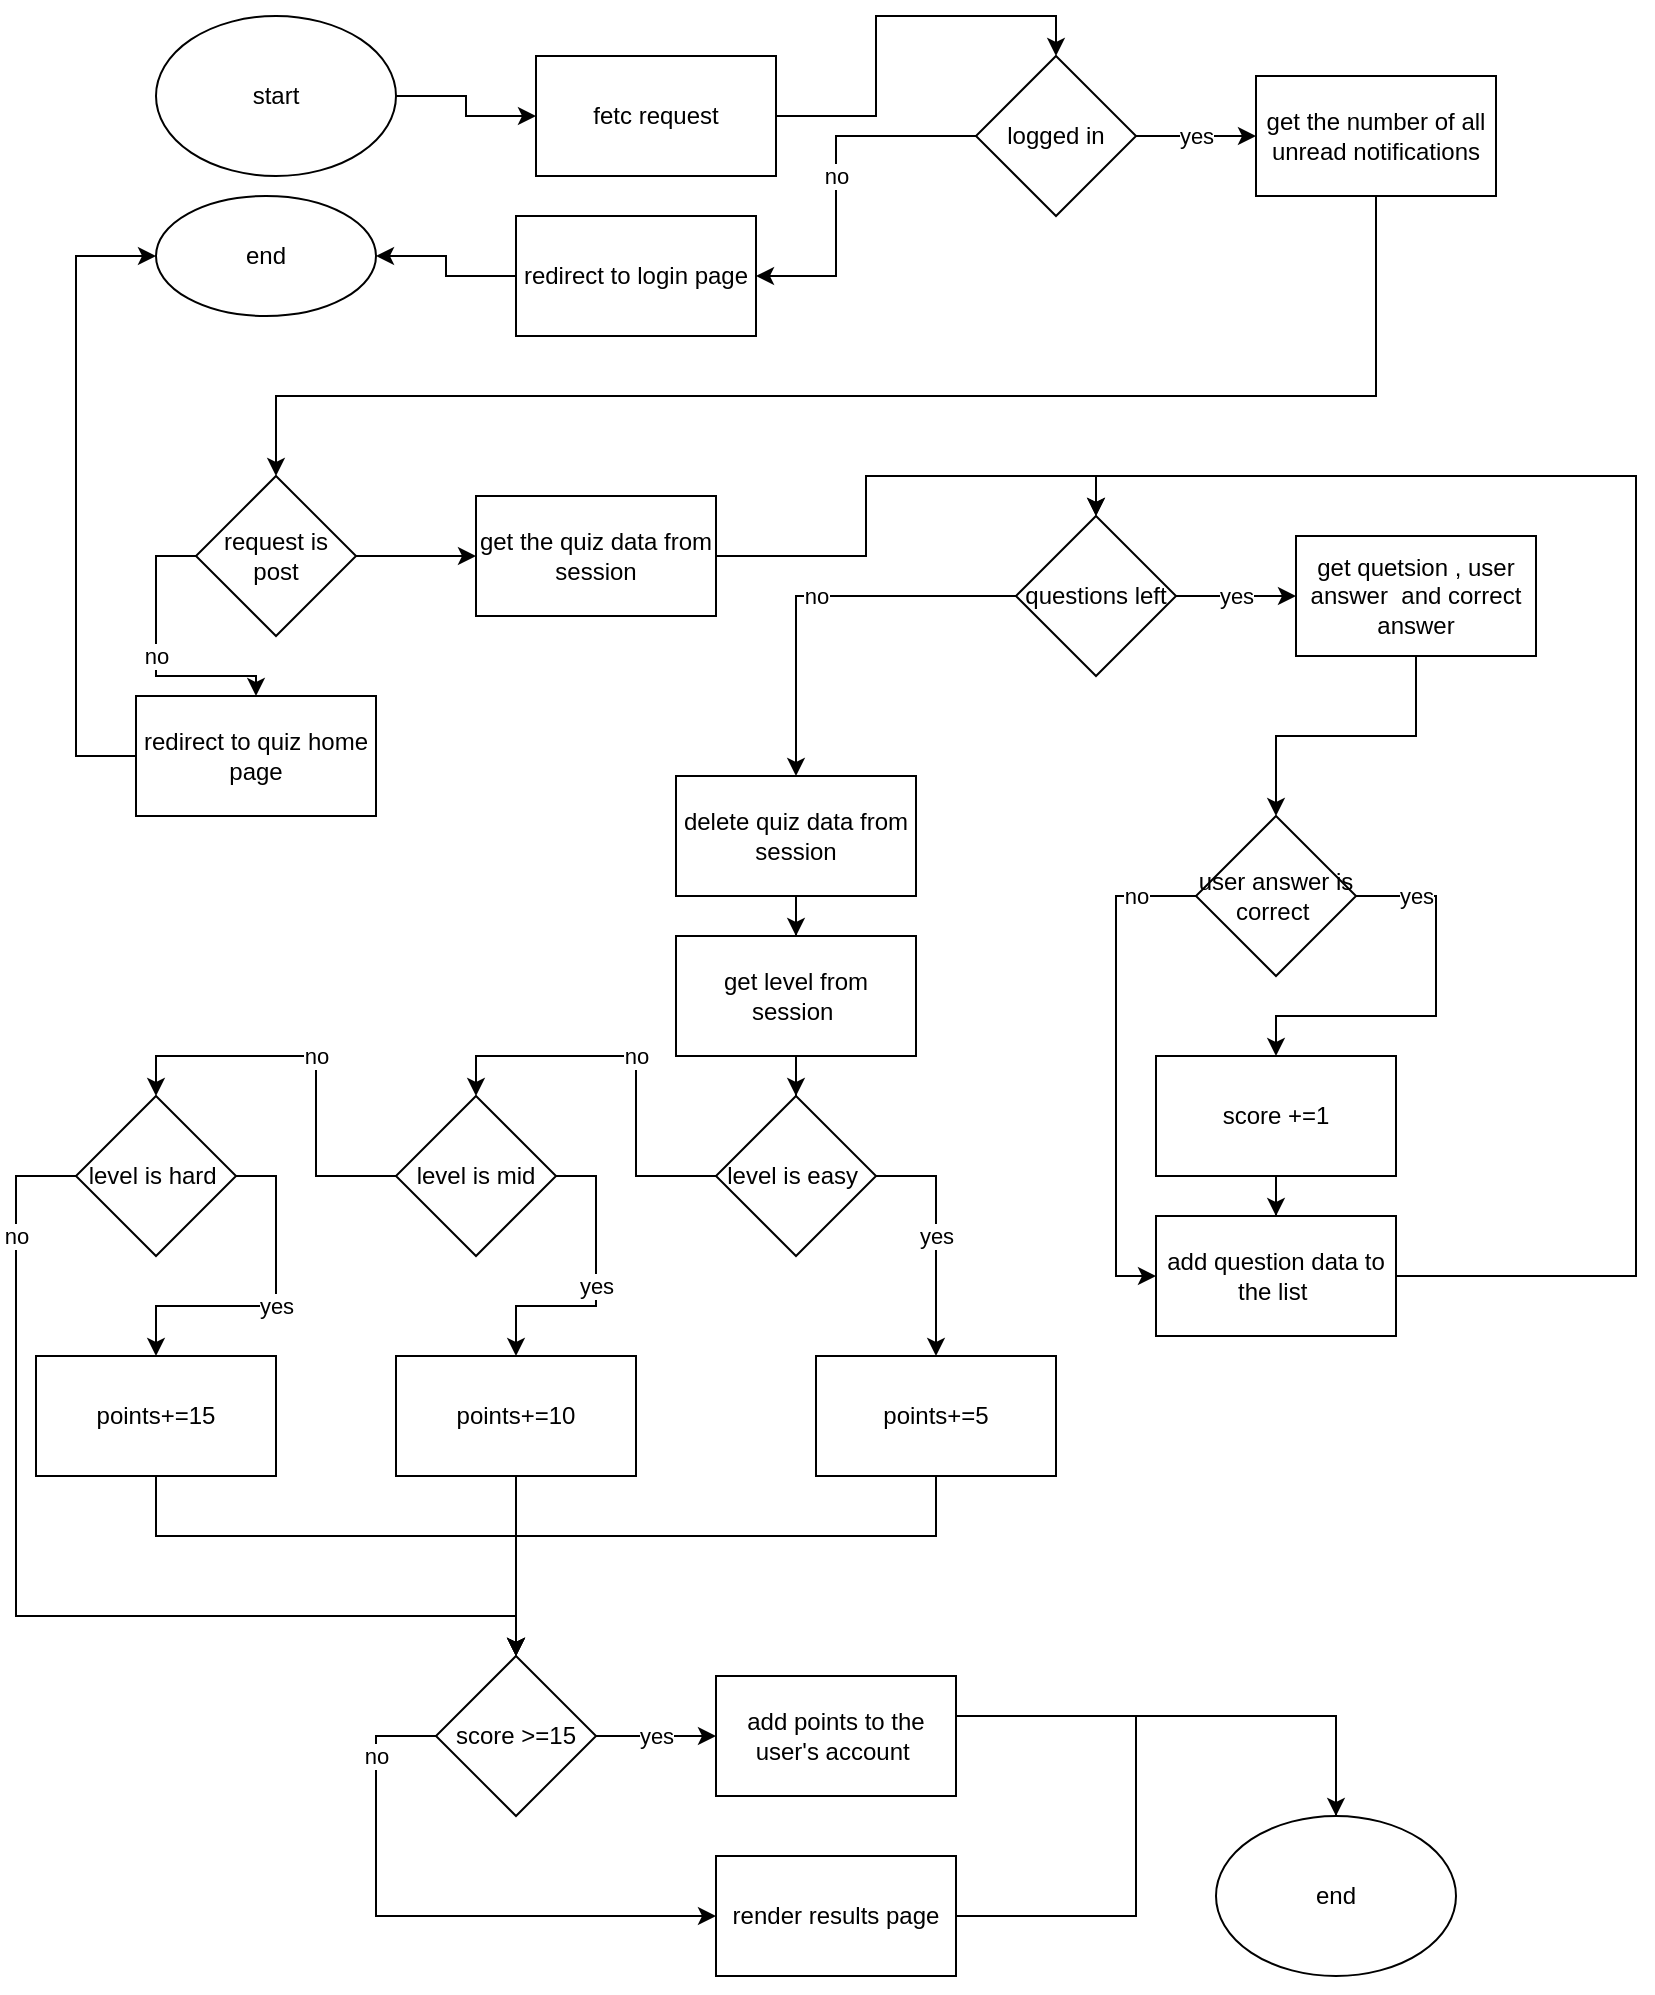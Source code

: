 <mxfile version="24.0.4" type="device">
  <diagram name="Page-1" id="DC2xZJmEquS1sfnQSpFJ">
    <mxGraphModel dx="1276" dy="606" grid="1" gridSize="10" guides="1" tooltips="1" connect="1" arrows="1" fold="1" page="1" pageScale="1" pageWidth="850" pageHeight="1100" math="0" shadow="0">
      <root>
        <mxCell id="0" />
        <mxCell id="1" parent="0" />
        <mxCell id="agCjhB-TfCYXXtRwyoT0-4" value="" style="edgeStyle=orthogonalEdgeStyle;rounded=0;orthogonalLoop=1;jettySize=auto;html=1;" edge="1" parent="1" source="agCjhB-TfCYXXtRwyoT0-1" target="agCjhB-TfCYXXtRwyoT0-3">
          <mxGeometry relative="1" as="geometry" />
        </mxCell>
        <mxCell id="agCjhB-TfCYXXtRwyoT0-1" value="start" style="ellipse;whiteSpace=wrap;html=1;" vertex="1" parent="1">
          <mxGeometry x="80" y="40" width="120" height="80" as="geometry" />
        </mxCell>
        <mxCell id="agCjhB-TfCYXXtRwyoT0-7" value="yes" style="edgeStyle=orthogonalEdgeStyle;rounded=0;orthogonalLoop=1;jettySize=auto;html=1;" edge="1" parent="1" source="agCjhB-TfCYXXtRwyoT0-2" target="agCjhB-TfCYXXtRwyoT0-6">
          <mxGeometry relative="1" as="geometry" />
        </mxCell>
        <mxCell id="agCjhB-TfCYXXtRwyoT0-49" value="no" style="edgeStyle=orthogonalEdgeStyle;rounded=0;orthogonalLoop=1;jettySize=auto;html=1;" edge="1" parent="1" source="agCjhB-TfCYXXtRwyoT0-2" target="agCjhB-TfCYXXtRwyoT0-50">
          <mxGeometry relative="1" as="geometry">
            <mxPoint x="470" y="200" as="targetPoint" />
            <Array as="points">
              <mxPoint x="420" y="100" />
              <mxPoint x="420" y="170" />
            </Array>
          </mxGeometry>
        </mxCell>
        <mxCell id="agCjhB-TfCYXXtRwyoT0-2" value="logged in" style="rhombus;whiteSpace=wrap;html=1;" vertex="1" parent="1">
          <mxGeometry x="490" y="60" width="80" height="80" as="geometry" />
        </mxCell>
        <mxCell id="agCjhB-TfCYXXtRwyoT0-3" value="fetc request" style="rounded=0;whiteSpace=wrap;html=1;" vertex="1" parent="1">
          <mxGeometry x="270" y="60" width="120" height="60" as="geometry" />
        </mxCell>
        <mxCell id="agCjhB-TfCYXXtRwyoT0-5" style="edgeStyle=orthogonalEdgeStyle;rounded=0;orthogonalLoop=1;jettySize=auto;html=1;entryX=0.5;entryY=0;entryDx=0;entryDy=0;" edge="1" parent="1" source="agCjhB-TfCYXXtRwyoT0-3" target="agCjhB-TfCYXXtRwyoT0-2">
          <mxGeometry relative="1" as="geometry" />
        </mxCell>
        <mxCell id="agCjhB-TfCYXXtRwyoT0-10" value="" style="edgeStyle=orthogonalEdgeStyle;rounded=0;orthogonalLoop=1;jettySize=auto;html=1;" edge="1" parent="1" source="agCjhB-TfCYXXtRwyoT0-6" target="agCjhB-TfCYXXtRwyoT0-9">
          <mxGeometry relative="1" as="geometry">
            <Array as="points">
              <mxPoint x="690" y="230" />
              <mxPoint x="140" y="230" />
            </Array>
          </mxGeometry>
        </mxCell>
        <mxCell id="agCjhB-TfCYXXtRwyoT0-6" value="get the number of all unread notifications" style="whiteSpace=wrap;html=1;" vertex="1" parent="1">
          <mxGeometry x="630" y="70" width="120" height="60" as="geometry" />
        </mxCell>
        <mxCell id="agCjhB-TfCYXXtRwyoT0-12" value="" style="edgeStyle=orthogonalEdgeStyle;rounded=0;orthogonalLoop=1;jettySize=auto;html=1;" edge="1" parent="1" source="agCjhB-TfCYXXtRwyoT0-9" target="agCjhB-TfCYXXtRwyoT0-11">
          <mxGeometry relative="1" as="geometry" />
        </mxCell>
        <mxCell id="agCjhB-TfCYXXtRwyoT0-54" value="no" style="edgeStyle=orthogonalEdgeStyle;rounded=0;orthogonalLoop=1;jettySize=auto;html=1;exitX=0;exitY=0.5;exitDx=0;exitDy=0;" edge="1" parent="1" source="agCjhB-TfCYXXtRwyoT0-9" target="agCjhB-TfCYXXtRwyoT0-53">
          <mxGeometry relative="1" as="geometry" />
        </mxCell>
        <mxCell id="agCjhB-TfCYXXtRwyoT0-9" value="request is post" style="rhombus;whiteSpace=wrap;html=1;" vertex="1" parent="1">
          <mxGeometry x="100" y="270" width="80" height="80" as="geometry" />
        </mxCell>
        <mxCell id="agCjhB-TfCYXXtRwyoT0-14" value="" style="edgeStyle=orthogonalEdgeStyle;rounded=0;orthogonalLoop=1;jettySize=auto;html=1;entryX=0.5;entryY=0;entryDx=0;entryDy=0;" edge="1" parent="1" source="agCjhB-TfCYXXtRwyoT0-11" target="agCjhB-TfCYXXtRwyoT0-15">
          <mxGeometry relative="1" as="geometry">
            <mxPoint x="440" y="310" as="targetPoint" />
          </mxGeometry>
        </mxCell>
        <mxCell id="agCjhB-TfCYXXtRwyoT0-11" value="get the quiz data from session" style="whiteSpace=wrap;html=1;" vertex="1" parent="1">
          <mxGeometry x="240" y="280" width="120" height="60" as="geometry" />
        </mxCell>
        <mxCell id="agCjhB-TfCYXXtRwyoT0-17" value="yes" style="edgeStyle=orthogonalEdgeStyle;rounded=0;orthogonalLoop=1;jettySize=auto;html=1;" edge="1" parent="1" source="agCjhB-TfCYXXtRwyoT0-15" target="agCjhB-TfCYXXtRwyoT0-16">
          <mxGeometry relative="1" as="geometry" />
        </mxCell>
        <mxCell id="agCjhB-TfCYXXtRwyoT0-26" value="no" style="edgeStyle=orthogonalEdgeStyle;rounded=0;orthogonalLoop=1;jettySize=auto;html=1;" edge="1" parent="1" source="agCjhB-TfCYXXtRwyoT0-15" target="agCjhB-TfCYXXtRwyoT0-25">
          <mxGeometry relative="1" as="geometry" />
        </mxCell>
        <mxCell id="agCjhB-TfCYXXtRwyoT0-15" value="questions left" style="rhombus;whiteSpace=wrap;html=1;" vertex="1" parent="1">
          <mxGeometry x="510" y="290" width="80" height="80" as="geometry" />
        </mxCell>
        <mxCell id="agCjhB-TfCYXXtRwyoT0-24" value="" style="edgeStyle=orthogonalEdgeStyle;rounded=0;orthogonalLoop=1;jettySize=auto;html=1;" edge="1" parent="1" source="agCjhB-TfCYXXtRwyoT0-16" target="agCjhB-TfCYXXtRwyoT0-18">
          <mxGeometry relative="1" as="geometry" />
        </mxCell>
        <mxCell id="agCjhB-TfCYXXtRwyoT0-16" value="get quetsion , user answer&amp;nbsp; and correct answer" style="whiteSpace=wrap;html=1;" vertex="1" parent="1">
          <mxGeometry x="650" y="300" width="120" height="60" as="geometry" />
        </mxCell>
        <mxCell id="agCjhB-TfCYXXtRwyoT0-21" value="yes" style="edgeStyle=orthogonalEdgeStyle;rounded=0;orthogonalLoop=1;jettySize=auto;html=1;exitX=1;exitY=0.5;exitDx=0;exitDy=0;" edge="1" parent="1" source="agCjhB-TfCYXXtRwyoT0-18" target="agCjhB-TfCYXXtRwyoT0-20">
          <mxGeometry x="-0.7" relative="1" as="geometry">
            <Array as="points">
              <mxPoint x="720" y="480" />
              <mxPoint x="720" y="540" />
              <mxPoint x="640" y="540" />
            </Array>
            <mxPoint as="offset" />
          </mxGeometry>
        </mxCell>
        <mxCell id="agCjhB-TfCYXXtRwyoT0-56" value="no" style="edgeStyle=orthogonalEdgeStyle;rounded=0;orthogonalLoop=1;jettySize=auto;html=1;entryX=0;entryY=0.5;entryDx=0;entryDy=0;" edge="1" parent="1" source="agCjhB-TfCYXXtRwyoT0-18" target="agCjhB-TfCYXXtRwyoT0-22">
          <mxGeometry x="-0.76" relative="1" as="geometry">
            <Array as="points">
              <mxPoint x="560" y="480" />
              <mxPoint x="560" y="670" />
            </Array>
            <mxPoint as="offset" />
          </mxGeometry>
        </mxCell>
        <mxCell id="agCjhB-TfCYXXtRwyoT0-18" value="user answer is correct&amp;nbsp;" style="rhombus;whiteSpace=wrap;html=1;" vertex="1" parent="1">
          <mxGeometry x="600" y="440" width="80" height="80" as="geometry" />
        </mxCell>
        <mxCell id="agCjhB-TfCYXXtRwyoT0-23" value="" style="edgeStyle=orthogonalEdgeStyle;rounded=0;orthogonalLoop=1;jettySize=auto;html=1;" edge="1" parent="1" source="agCjhB-TfCYXXtRwyoT0-20" target="agCjhB-TfCYXXtRwyoT0-22">
          <mxGeometry relative="1" as="geometry" />
        </mxCell>
        <mxCell id="agCjhB-TfCYXXtRwyoT0-20" value="score +=1" style="whiteSpace=wrap;html=1;" vertex="1" parent="1">
          <mxGeometry x="580" y="560" width="120" height="60" as="geometry" />
        </mxCell>
        <mxCell id="agCjhB-TfCYXXtRwyoT0-42" style="edgeStyle=orthogonalEdgeStyle;rounded=0;orthogonalLoop=1;jettySize=auto;html=1;entryX=0.5;entryY=0;entryDx=0;entryDy=0;" edge="1" parent="1" source="agCjhB-TfCYXXtRwyoT0-22" target="agCjhB-TfCYXXtRwyoT0-15">
          <mxGeometry relative="1" as="geometry">
            <Array as="points">
              <mxPoint x="820" y="670" />
              <mxPoint x="820" y="270" />
              <mxPoint x="550" y="270" />
            </Array>
          </mxGeometry>
        </mxCell>
        <mxCell id="agCjhB-TfCYXXtRwyoT0-22" value="add question data to the list&amp;nbsp;" style="whiteSpace=wrap;html=1;" vertex="1" parent="1">
          <mxGeometry x="580" y="640" width="120" height="60" as="geometry" />
        </mxCell>
        <mxCell id="agCjhB-TfCYXXtRwyoT0-28" value="" style="edgeStyle=orthogonalEdgeStyle;rounded=0;orthogonalLoop=1;jettySize=auto;html=1;" edge="1" parent="1" source="agCjhB-TfCYXXtRwyoT0-25" target="agCjhB-TfCYXXtRwyoT0-27">
          <mxGeometry relative="1" as="geometry" />
        </mxCell>
        <mxCell id="agCjhB-TfCYXXtRwyoT0-25" value="delete quiz data from session" style="whiteSpace=wrap;html=1;" vertex="1" parent="1">
          <mxGeometry x="340" y="420" width="120" height="60" as="geometry" />
        </mxCell>
        <mxCell id="agCjhB-TfCYXXtRwyoT0-30" value="" style="edgeStyle=orthogonalEdgeStyle;rounded=0;orthogonalLoop=1;jettySize=auto;html=1;" edge="1" parent="1" source="agCjhB-TfCYXXtRwyoT0-27" target="agCjhB-TfCYXXtRwyoT0-29">
          <mxGeometry relative="1" as="geometry" />
        </mxCell>
        <mxCell id="agCjhB-TfCYXXtRwyoT0-27" value="get level from session&amp;nbsp;" style="whiteSpace=wrap;html=1;" vertex="1" parent="1">
          <mxGeometry x="340" y="500" width="120" height="60" as="geometry" />
        </mxCell>
        <mxCell id="agCjhB-TfCYXXtRwyoT0-32" value="no" style="edgeStyle=orthogonalEdgeStyle;rounded=0;orthogonalLoop=1;jettySize=auto;html=1;entryX=0.5;entryY=0;entryDx=0;entryDy=0;" edge="1" parent="1" source="agCjhB-TfCYXXtRwyoT0-29" target="agCjhB-TfCYXXtRwyoT0-31">
          <mxGeometry relative="1" as="geometry" />
        </mxCell>
        <mxCell id="agCjhB-TfCYXXtRwyoT0-36" value="yes" style="edgeStyle=orthogonalEdgeStyle;rounded=0;orthogonalLoop=1;jettySize=auto;html=1;exitX=1;exitY=0.5;exitDx=0;exitDy=0;" edge="1" parent="1" source="agCjhB-TfCYXXtRwyoT0-29" target="agCjhB-TfCYXXtRwyoT0-35">
          <mxGeometry relative="1" as="geometry" />
        </mxCell>
        <mxCell id="agCjhB-TfCYXXtRwyoT0-29" value="level is easy&amp;nbsp;" style="rhombus;whiteSpace=wrap;html=1;" vertex="1" parent="1">
          <mxGeometry x="360" y="580" width="80" height="80" as="geometry" />
        </mxCell>
        <mxCell id="agCjhB-TfCYXXtRwyoT0-34" value="no" style="edgeStyle=orthogonalEdgeStyle;rounded=0;orthogonalLoop=1;jettySize=auto;html=1;entryX=0.5;entryY=0;entryDx=0;entryDy=0;" edge="1" parent="1" source="agCjhB-TfCYXXtRwyoT0-31" target="agCjhB-TfCYXXtRwyoT0-33">
          <mxGeometry relative="1" as="geometry">
            <mxPoint x="120" y="620" as="targetPoint" />
          </mxGeometry>
        </mxCell>
        <mxCell id="agCjhB-TfCYXXtRwyoT0-40" value="yes" style="edgeStyle=orthogonalEdgeStyle;rounded=0;orthogonalLoop=1;jettySize=auto;html=1;exitX=1;exitY=0.5;exitDx=0;exitDy=0;" edge="1" parent="1" source="agCjhB-TfCYXXtRwyoT0-31" target="agCjhB-TfCYXXtRwyoT0-37">
          <mxGeometry relative="1" as="geometry" />
        </mxCell>
        <mxCell id="agCjhB-TfCYXXtRwyoT0-31" value="level is mid" style="rhombus;whiteSpace=wrap;html=1;" vertex="1" parent="1">
          <mxGeometry x="200" y="580" width="80" height="80" as="geometry" />
        </mxCell>
        <mxCell id="agCjhB-TfCYXXtRwyoT0-39" value="yes" style="edgeStyle=orthogonalEdgeStyle;rounded=0;orthogonalLoop=1;jettySize=auto;html=1;entryX=0.5;entryY=0;entryDx=0;entryDy=0;exitX=1;exitY=0.5;exitDx=0;exitDy=0;" edge="1" parent="1" source="agCjhB-TfCYXXtRwyoT0-33" target="agCjhB-TfCYXXtRwyoT0-38">
          <mxGeometry relative="1" as="geometry" />
        </mxCell>
        <mxCell id="agCjhB-TfCYXXtRwyoT0-64" value="no" style="edgeStyle=orthogonalEdgeStyle;rounded=0;orthogonalLoop=1;jettySize=auto;html=1;" edge="1" parent="1" source="agCjhB-TfCYXXtRwyoT0-33" target="agCjhB-TfCYXXtRwyoT0-43">
          <mxGeometry x="-0.769" relative="1" as="geometry">
            <Array as="points">
              <mxPoint x="10" y="620" />
              <mxPoint x="10" y="840" />
              <mxPoint x="260" y="840" />
            </Array>
            <mxPoint as="offset" />
          </mxGeometry>
        </mxCell>
        <mxCell id="agCjhB-TfCYXXtRwyoT0-33" value="level is hard&amp;nbsp;" style="rhombus;whiteSpace=wrap;html=1;" vertex="1" parent="1">
          <mxGeometry x="40" y="580" width="80" height="80" as="geometry" />
        </mxCell>
        <mxCell id="agCjhB-TfCYXXtRwyoT0-46" style="edgeStyle=orthogonalEdgeStyle;rounded=0;orthogonalLoop=1;jettySize=auto;html=1;" edge="1" parent="1" source="agCjhB-TfCYXXtRwyoT0-35" target="agCjhB-TfCYXXtRwyoT0-43">
          <mxGeometry relative="1" as="geometry">
            <Array as="points">
              <mxPoint x="470" y="800" />
              <mxPoint x="260" y="800" />
            </Array>
          </mxGeometry>
        </mxCell>
        <mxCell id="agCjhB-TfCYXXtRwyoT0-35" value="points+=5" style="whiteSpace=wrap;html=1;" vertex="1" parent="1">
          <mxGeometry x="410" y="710" width="120" height="60" as="geometry" />
        </mxCell>
        <mxCell id="agCjhB-TfCYXXtRwyoT0-45" style="edgeStyle=orthogonalEdgeStyle;rounded=0;orthogonalLoop=1;jettySize=auto;html=1;" edge="1" parent="1" source="agCjhB-TfCYXXtRwyoT0-37">
          <mxGeometry relative="1" as="geometry">
            <mxPoint x="260" y="860" as="targetPoint" />
          </mxGeometry>
        </mxCell>
        <mxCell id="agCjhB-TfCYXXtRwyoT0-37" value="points+=10" style="whiteSpace=wrap;html=1;" vertex="1" parent="1">
          <mxGeometry x="200" y="710" width="120" height="60" as="geometry" />
        </mxCell>
        <mxCell id="agCjhB-TfCYXXtRwyoT0-44" style="edgeStyle=orthogonalEdgeStyle;rounded=0;orthogonalLoop=1;jettySize=auto;html=1;" edge="1" parent="1" source="agCjhB-TfCYXXtRwyoT0-38" target="agCjhB-TfCYXXtRwyoT0-43">
          <mxGeometry relative="1" as="geometry">
            <Array as="points">
              <mxPoint x="80" y="800" />
              <mxPoint x="260" y="800" />
            </Array>
          </mxGeometry>
        </mxCell>
        <mxCell id="agCjhB-TfCYXXtRwyoT0-38" value="points+=15" style="whiteSpace=wrap;html=1;" vertex="1" parent="1">
          <mxGeometry x="20" y="710" width="120" height="60" as="geometry" />
        </mxCell>
        <mxCell id="agCjhB-TfCYXXtRwyoT0-48" value="yes" style="edgeStyle=orthogonalEdgeStyle;rounded=0;orthogonalLoop=1;jettySize=auto;html=1;" edge="1" parent="1" source="agCjhB-TfCYXXtRwyoT0-43" target="agCjhB-TfCYXXtRwyoT0-47">
          <mxGeometry relative="1" as="geometry" />
        </mxCell>
        <mxCell id="agCjhB-TfCYXXtRwyoT0-60" value="no" style="edgeStyle=orthogonalEdgeStyle;rounded=0;orthogonalLoop=1;jettySize=auto;html=1;" edge="1" parent="1" source="agCjhB-TfCYXXtRwyoT0-43" target="agCjhB-TfCYXXtRwyoT0-58">
          <mxGeometry x="-0.724" relative="1" as="geometry">
            <Array as="points">
              <mxPoint x="190" y="900" />
              <mxPoint x="190" y="990" />
            </Array>
            <mxPoint as="offset" />
          </mxGeometry>
        </mxCell>
        <mxCell id="agCjhB-TfCYXXtRwyoT0-43" value="score &amp;gt;=15" style="rhombus;whiteSpace=wrap;html=1;" vertex="1" parent="1">
          <mxGeometry x="220" y="860" width="80" height="80" as="geometry" />
        </mxCell>
        <mxCell id="agCjhB-TfCYXXtRwyoT0-62" style="edgeStyle=orthogonalEdgeStyle;rounded=0;orthogonalLoop=1;jettySize=auto;html=1;entryX=0.5;entryY=0;entryDx=0;entryDy=0;" edge="1" parent="1" source="agCjhB-TfCYXXtRwyoT0-47" target="agCjhB-TfCYXXtRwyoT0-61">
          <mxGeometry relative="1" as="geometry">
            <Array as="points">
              <mxPoint x="670" y="890" />
            </Array>
          </mxGeometry>
        </mxCell>
        <mxCell id="agCjhB-TfCYXXtRwyoT0-47" value="add points to the user&#39;s account&amp;nbsp;" style="whiteSpace=wrap;html=1;" vertex="1" parent="1">
          <mxGeometry x="360" y="870" width="120" height="60" as="geometry" />
        </mxCell>
        <mxCell id="agCjhB-TfCYXXtRwyoT0-52" value="" style="edgeStyle=orthogonalEdgeStyle;rounded=0;orthogonalLoop=1;jettySize=auto;html=1;" edge="1" parent="1" source="agCjhB-TfCYXXtRwyoT0-50" target="agCjhB-TfCYXXtRwyoT0-51">
          <mxGeometry relative="1" as="geometry" />
        </mxCell>
        <mxCell id="agCjhB-TfCYXXtRwyoT0-50" value="redirect to login page" style="rounded=0;whiteSpace=wrap;html=1;" vertex="1" parent="1">
          <mxGeometry x="260" y="140" width="120" height="60" as="geometry" />
        </mxCell>
        <mxCell id="agCjhB-TfCYXXtRwyoT0-51" value="end" style="ellipse;whiteSpace=wrap;html=1;rounded=0;" vertex="1" parent="1">
          <mxGeometry x="80" y="130" width="110" height="60" as="geometry" />
        </mxCell>
        <mxCell id="agCjhB-TfCYXXtRwyoT0-65" style="edgeStyle=orthogonalEdgeStyle;rounded=0;orthogonalLoop=1;jettySize=auto;html=1;entryX=0;entryY=0.5;entryDx=0;entryDy=0;" edge="1" parent="1" source="agCjhB-TfCYXXtRwyoT0-53" target="agCjhB-TfCYXXtRwyoT0-51">
          <mxGeometry relative="1" as="geometry">
            <Array as="points">
              <mxPoint x="40" y="410" />
              <mxPoint x="40" y="160" />
            </Array>
          </mxGeometry>
        </mxCell>
        <mxCell id="agCjhB-TfCYXXtRwyoT0-53" value="redirect to quiz home page" style="rounded=0;whiteSpace=wrap;html=1;" vertex="1" parent="1">
          <mxGeometry x="70" y="380" width="120" height="60" as="geometry" />
        </mxCell>
        <mxCell id="agCjhB-TfCYXXtRwyoT0-63" style="edgeStyle=orthogonalEdgeStyle;rounded=0;orthogonalLoop=1;jettySize=auto;html=1;entryX=0.5;entryY=1;entryDx=0;entryDy=0;" edge="1" parent="1" source="agCjhB-TfCYXXtRwyoT0-58" target="agCjhB-TfCYXXtRwyoT0-61">
          <mxGeometry relative="1" as="geometry">
            <mxPoint x="670" y="900" as="targetPoint" />
            <Array as="points">
              <mxPoint x="570" y="990" />
              <mxPoint x="570" y="890" />
              <mxPoint x="670" y="890" />
            </Array>
          </mxGeometry>
        </mxCell>
        <mxCell id="agCjhB-TfCYXXtRwyoT0-58" value="render results page" style="whiteSpace=wrap;html=1;" vertex="1" parent="1">
          <mxGeometry x="360" y="960" width="120" height="60" as="geometry" />
        </mxCell>
        <mxCell id="agCjhB-TfCYXXtRwyoT0-61" value="end" style="ellipse;whiteSpace=wrap;html=1;direction=west;" vertex="1" parent="1">
          <mxGeometry x="610" y="940" width="120" height="80" as="geometry" />
        </mxCell>
      </root>
    </mxGraphModel>
  </diagram>
</mxfile>
